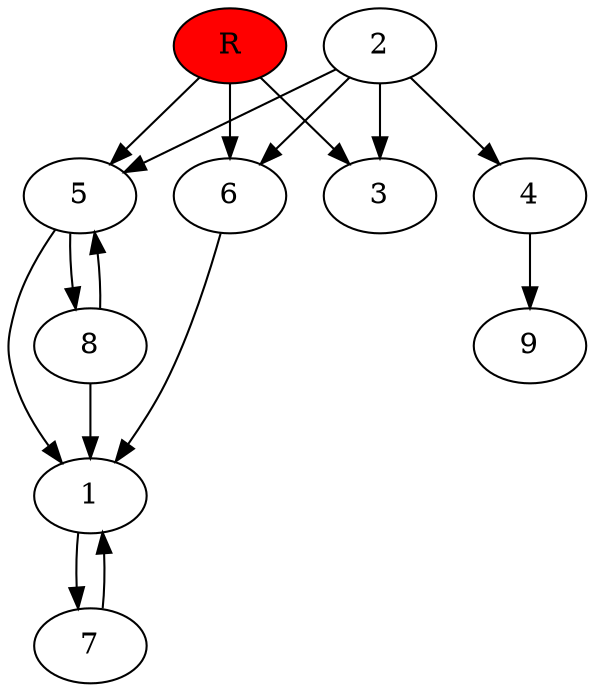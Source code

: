 digraph prb15754 {
	1
	2
	3
	4
	5
	6
	7
	8
	R [fillcolor="#ff0000" style=filled]
	1 -> 7
	2 -> 3
	2 -> 4
	2 -> 5
	2 -> 6
	4 -> 9
	5 -> 1
	5 -> 8
	6 -> 1
	7 -> 1
	8 -> 1
	8 -> 5
	R -> 3
	R -> 5
	R -> 6
}
